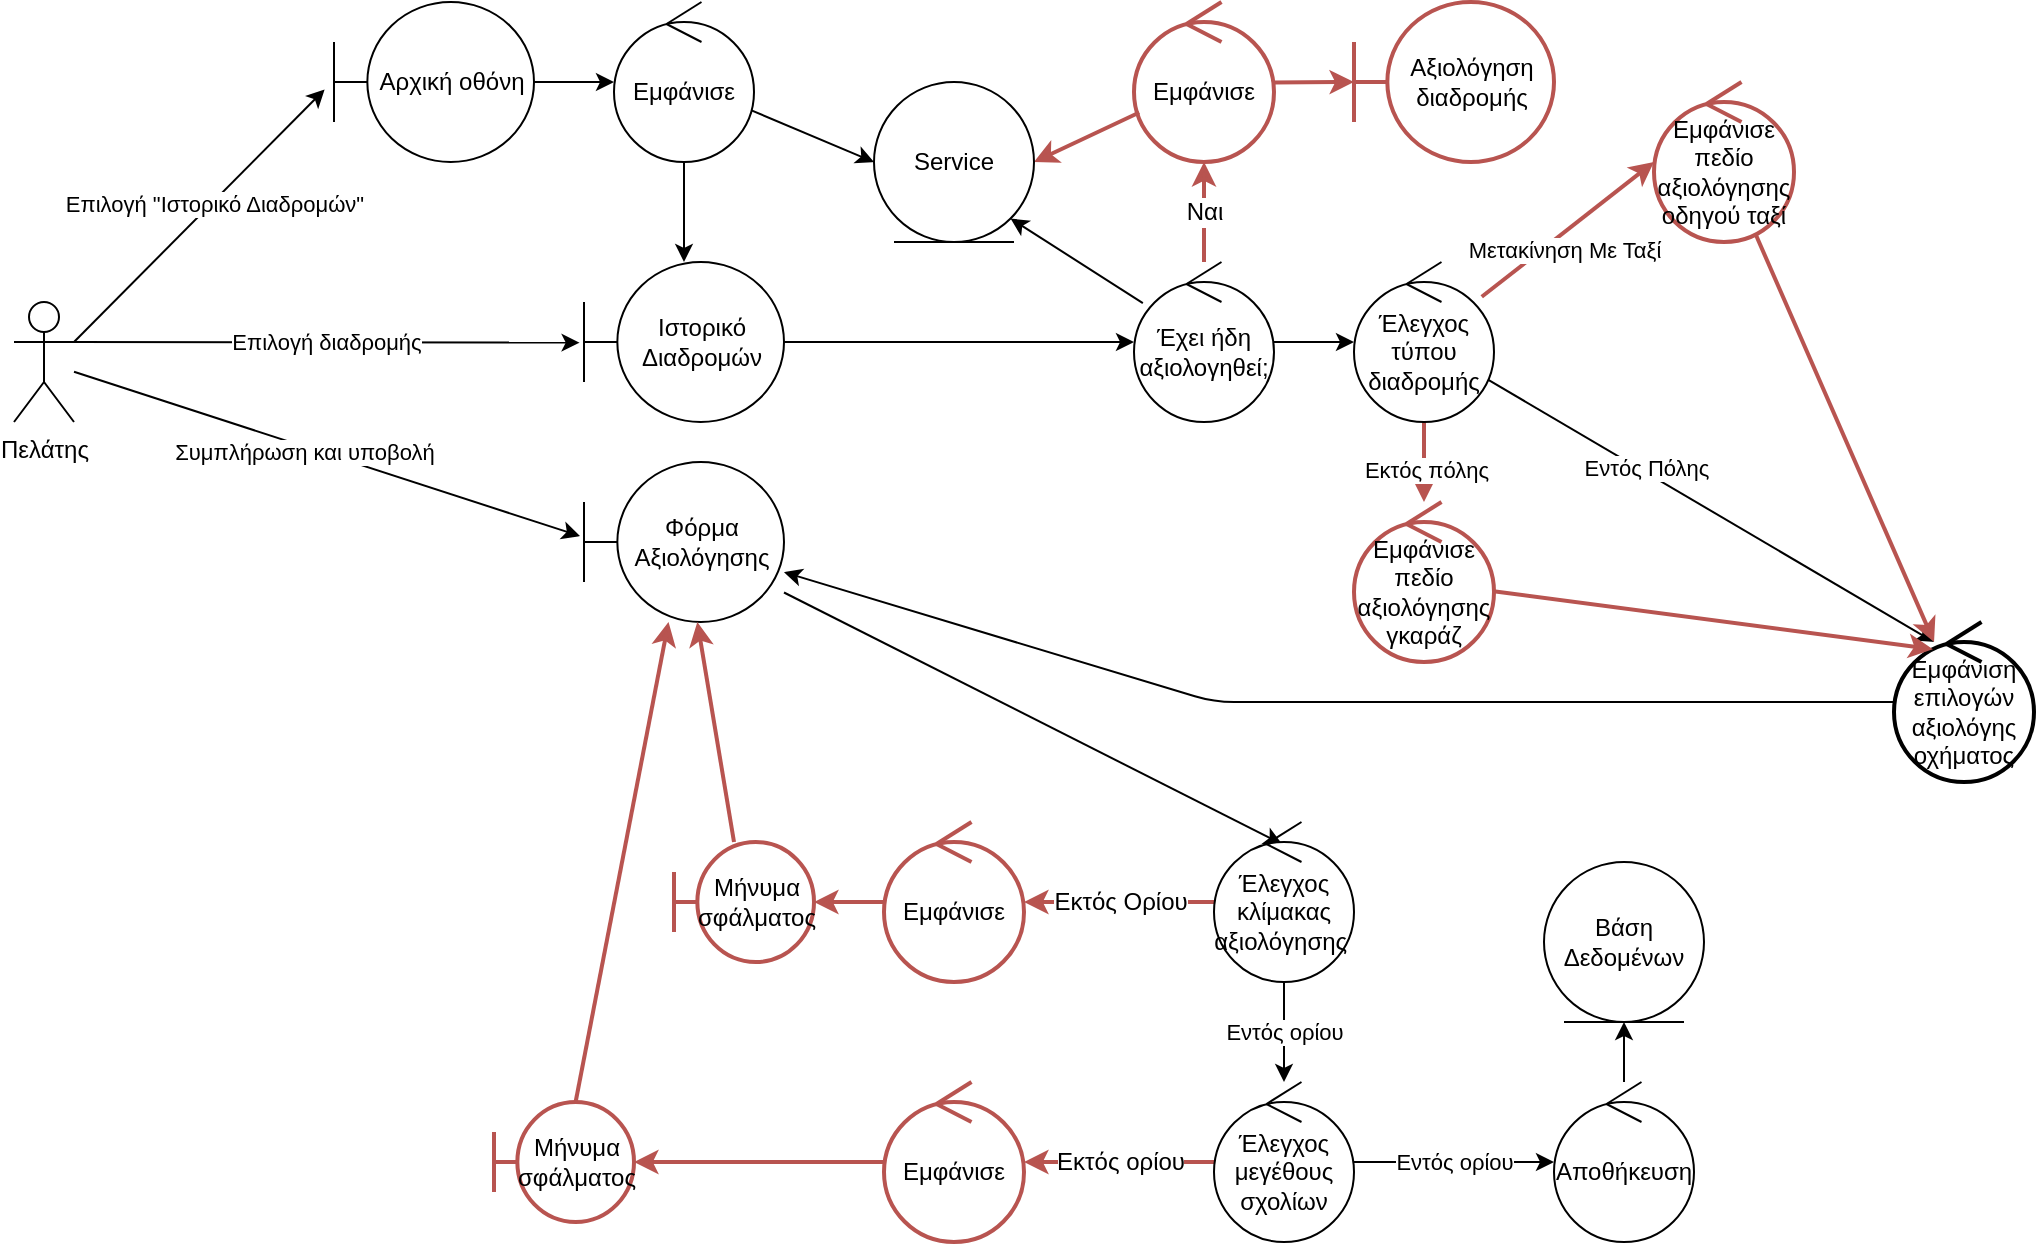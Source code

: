 <mxfile>
    <diagram id="tMwVYfzn25PWMmUZTQfm" name="Page-1">
        <mxGraphModel dx="2293" dy="952" grid="1" gridSize="10" guides="1" tooltips="1" connect="1" arrows="1" fold="1" page="1" pageScale="1" pageWidth="850" pageHeight="1100" math="0" shadow="0">
            <root>
                <mxCell id="0"/>
                <mxCell id="1" parent="0"/>
                <mxCell id="17" value="" style="edgeStyle=none;html=1;entryX=-0.047;entryY=0.547;entryDx=0;entryDy=0;entryPerimeter=0;exitX=1;exitY=0.333;exitDx=0;exitDy=0;exitPerimeter=0;" parent="1" source="2" target="57" edge="1">
                    <mxGeometry relative="1" as="geometry"/>
                </mxCell>
                <mxCell id="18" value="Επιλογή &quot;Ιστορικό Διαδρομών&quot;" style="edgeLabel;html=1;align=center;verticalAlign=middle;resizable=0;points=[];" parent="17" vertex="1" connectable="0">
                    <mxGeometry x="-0.355" y="-3" relative="1" as="geometry">
                        <mxPoint x="27" y="-31" as="offset"/>
                    </mxGeometry>
                </mxCell>
                <mxCell id="26" style="edgeStyle=none;html=1;entryX=-0.02;entryY=0.463;entryDx=0;entryDy=0;entryPerimeter=0;" parent="1" source="2" target="24" edge="1">
                    <mxGeometry relative="1" as="geometry"/>
                </mxCell>
                <mxCell id="27" value="Συμπλήρωση και υποβολή" style="edgeLabel;html=1;align=center;verticalAlign=middle;resizable=0;points=[];" parent="26" vertex="1" connectable="0">
                    <mxGeometry x="-0.088" y="-2" relative="1" as="geometry">
                        <mxPoint as="offset"/>
                    </mxGeometry>
                </mxCell>
                <mxCell id="66" value="Επιλογή διαδρομής" style="edgeStyle=none;html=1;exitX=1;exitY=0.333;exitDx=0;exitDy=0;exitPerimeter=0;entryX=-0.022;entryY=0.504;entryDx=0;entryDy=0;entryPerimeter=0;" edge="1" parent="1" source="2" target="10">
                    <mxGeometry relative="1" as="geometry"/>
                </mxCell>
                <mxCell id="2" value="Πελάτης" style="shape=umlActor;verticalLabelPosition=bottom;verticalAlign=top;html=1;" parent="1" vertex="1">
                    <mxGeometry x="-350" y="520" width="30" height="60" as="geometry"/>
                </mxCell>
                <mxCell id="14" value="" style="edgeStyle=none;html=1;entryX=0.286;entryY=0.125;entryDx=0;entryDy=0;entryPerimeter=0;" parent="1" source="8" target="15" edge="1">
                    <mxGeometry relative="1" as="geometry">
                        <mxPoint x="725" y="590" as="targetPoint"/>
                    </mxGeometry>
                </mxCell>
                <mxCell id="46" value="Εντός Πόλης" style="edgeLabel;html=1;align=center;verticalAlign=middle;resizable=0;points=[];" parent="14" vertex="1" connectable="0">
                    <mxGeometry x="-0.301" y="2" relative="1" as="geometry">
                        <mxPoint as="offset"/>
                    </mxGeometry>
                </mxCell>
                <mxCell id="43" style="edgeStyle=none;html=1;fontSize=12;fillColor=none;strokeColor=#b85450;strokeWidth=2;" parent="1" source="8" target="42" edge="1">
                    <mxGeometry relative="1" as="geometry"/>
                </mxCell>
                <mxCell id="45" value="Εκτός πόλης" style="edgeLabel;html=1;align=center;verticalAlign=middle;resizable=0;points=[];" parent="43" vertex="1" connectable="0">
                    <mxGeometry x="0.177" y="1" relative="1" as="geometry">
                        <mxPoint as="offset"/>
                    </mxGeometry>
                </mxCell>
                <mxCell id="48" style="edgeStyle=none;html=1;entryX=0;entryY=0.5;entryDx=0;entryDy=0;entryPerimeter=0;fontSize=12;fillColor=none;strokeColor=#b85450;strokeWidth=2;" parent="1" source="8" target="47" edge="1">
                    <mxGeometry relative="1" as="geometry"/>
                </mxCell>
                <mxCell id="49" value="Μετακίνηση Με Ταξί" style="edgeLabel;html=1;align=center;verticalAlign=middle;resizable=0;points=[];" parent="48" vertex="1" connectable="0">
                    <mxGeometry x="-0.3" relative="1" as="geometry">
                        <mxPoint x="11" as="offset"/>
                    </mxGeometry>
                </mxCell>
                <mxCell id="8" value="Έλεγχος τύπου διαδρομής" style="ellipse;shape=umlControl;whiteSpace=wrap;html=1;" parent="1" vertex="1">
                    <mxGeometry x="320" y="500" width="70" height="80" as="geometry"/>
                </mxCell>
                <mxCell id="69" value="" style="edgeStyle=none;html=1;" edge="1" parent="1" source="10" target="67">
                    <mxGeometry relative="1" as="geometry"/>
                </mxCell>
                <mxCell id="10" value="Ιστορικό Διαδρομών" style="shape=umlBoundary;whiteSpace=wrap;html=1;" parent="1" vertex="1">
                    <mxGeometry x="-65" y="500" width="100" height="80" as="geometry"/>
                </mxCell>
                <mxCell id="28" value="" style="edgeStyle=none;html=1;" parent="1" source="15" target="24" edge="1">
                    <mxGeometry relative="1" as="geometry">
                        <Array as="points">
                            <mxPoint x="490" y="720"/>
                            <mxPoint x="250" y="720"/>
                        </Array>
                    </mxGeometry>
                </mxCell>
                <mxCell id="15" value="Εμφάνιση επιλογών αξιολόγης οχήματος" style="ellipse;shape=umlControl;whiteSpace=wrap;html=1;fillColor=default;strokeColor=default;strokeWidth=2;" parent="1" vertex="1">
                    <mxGeometry x="590" y="680" width="70" height="80" as="geometry"/>
                </mxCell>
                <mxCell id="30" style="edgeStyle=none;html=1;entryX=0.486;entryY=0.138;entryDx=0;entryDy=0;entryPerimeter=0;" parent="1" source="24" target="29" edge="1">
                    <mxGeometry relative="1" as="geometry"/>
                </mxCell>
                <mxCell id="24" value="Φόρμα Αξιολόγησης" style="shape=umlBoundary;whiteSpace=wrap;html=1;" parent="1" vertex="1">
                    <mxGeometry x="-65" y="600" width="100" height="80" as="geometry"/>
                </mxCell>
                <mxCell id="32" value="Εντός ορίου" style="edgeStyle=none;html=1;" parent="1" source="29" target="31" edge="1">
                    <mxGeometry relative="1" as="geometry"/>
                </mxCell>
                <mxCell id="85" value="Εκτός Ορίου" style="edgeStyle=none;html=1;fontSize=12;fillColor=none;strokeColor=#b85450;strokeWidth=2;" edge="1" parent="1" source="29" target="51">
                    <mxGeometry relative="1" as="geometry"/>
                </mxCell>
                <mxCell id="29" value="Έλεγχος κλίμακας αξιολόγησης&amp;nbsp;" style="ellipse;shape=umlControl;whiteSpace=wrap;html=1;" parent="1" vertex="1">
                    <mxGeometry x="250" y="780" width="70" height="80" as="geometry"/>
                </mxCell>
                <mxCell id="34" value="Εντός ορίου" style="edgeStyle=none;html=1;" parent="1" source="31" target="33" edge="1">
                    <mxGeometry relative="1" as="geometry"/>
                </mxCell>
                <mxCell id="88" value="Εκτός ορίου" style="edgeStyle=none;html=1;fontSize=12;fillColor=none;strokeColor=#b85450;strokeWidth=2;" edge="1" parent="1" source="31" target="54">
                    <mxGeometry relative="1" as="geometry"/>
                </mxCell>
                <mxCell id="31" value="Έλεγχος μεγέθους σχολίων" style="ellipse;shape=umlControl;whiteSpace=wrap;html=1;" parent="1" vertex="1">
                    <mxGeometry x="250" y="910" width="70" height="80" as="geometry"/>
                </mxCell>
                <mxCell id="36" value="" style="edgeStyle=none;html=1;" parent="1" source="33" target="35" edge="1">
                    <mxGeometry relative="1" as="geometry"/>
                </mxCell>
                <mxCell id="33" value="Αποθήκευση" style="ellipse;shape=umlControl;whiteSpace=wrap;html=1;" parent="1" vertex="1">
                    <mxGeometry x="420" y="910" width="70" height="80" as="geometry"/>
                </mxCell>
                <mxCell id="35" value="Βάση Δεδομένων" style="ellipse;shape=umlEntity;whiteSpace=wrap;html=1;" parent="1" vertex="1">
                    <mxGeometry x="415" y="800" width="80" height="80" as="geometry"/>
                </mxCell>
                <mxCell id="84" style="edgeStyle=none;html=1;entryX=0.278;entryY=0.17;entryDx=0;entryDy=0;entryPerimeter=0;fontSize=12;fillColor=none;strokeColor=#b85450;strokeWidth=2;" edge="1" parent="1" source="42" target="15">
                    <mxGeometry relative="1" as="geometry">
                        <mxPoint x="580" y="690" as="targetPoint"/>
                    </mxGeometry>
                </mxCell>
                <mxCell id="42" value="Εμφάνισε πεδίο αξιολόγησης γκαράζ" style="ellipse;shape=umlControl;whiteSpace=wrap;html=1;strokeColor=#b85450;fillColor=none;strokeWidth=2;" parent="1" vertex="1">
                    <mxGeometry x="320" y="620" width="70" height="80" as="geometry"/>
                </mxCell>
                <mxCell id="50" style="edgeStyle=none;html=1;entryX=0.286;entryY=0.125;entryDx=0;entryDy=0;entryPerimeter=0;fontSize=12;fillColor=none;strokeColor=#b85450;strokeWidth=2;" parent="1" source="47" target="15" edge="1">
                    <mxGeometry relative="1" as="geometry"/>
                </mxCell>
                <mxCell id="47" value="Εμφάνισε πεδίο αξιολόγησης οδηγού ταξί" style="ellipse;shape=umlControl;whiteSpace=wrap;html=1;strokeColor=#b85450;fillColor=none;strokeWidth=2;" parent="1" vertex="1">
                    <mxGeometry x="470" y="410" width="70" height="80" as="geometry"/>
                </mxCell>
                <mxCell id="90" value="" style="edgeStyle=none;html=1;fontSize=12;fillColor=none;strokeColor=#b85450;strokeWidth=2;" edge="1" parent="1" source="51" target="89">
                    <mxGeometry relative="1" as="geometry"/>
                </mxCell>
                <mxCell id="51" value="Εμφάνισε" style="ellipse;shape=umlControl;whiteSpace=wrap;html=1;strokeColor=#b85450;fillColor=none;strokeWidth=2;" parent="1" vertex="1">
                    <mxGeometry x="85" y="780" width="70" height="80" as="geometry"/>
                </mxCell>
                <mxCell id="92" value="" style="edgeStyle=none;html=1;fontSize=12;fillColor=none;strokeColor=#b85450;strokeWidth=2;" edge="1" parent="1" source="54" target="91">
                    <mxGeometry relative="1" as="geometry"/>
                </mxCell>
                <mxCell id="54" value="Εμφάνισε" style="ellipse;shape=umlControl;whiteSpace=wrap;html=1;strokeColor=#b85450;fillColor=none;strokeWidth=2;" parent="1" vertex="1">
                    <mxGeometry x="85" y="910" width="70" height="80" as="geometry"/>
                </mxCell>
                <mxCell id="60" value="" style="edgeStyle=none;html=1;" edge="1" parent="1" source="57" target="59">
                    <mxGeometry relative="1" as="geometry"/>
                </mxCell>
                <mxCell id="57" value="Αρχική οθόνη" style="shape=umlBoundary;whiteSpace=wrap;html=1;" vertex="1" parent="1">
                    <mxGeometry x="-190" y="370" width="100" height="80" as="geometry"/>
                </mxCell>
                <mxCell id="62" value="" style="edgeStyle=none;html=1;" edge="1" parent="1" source="59" target="10">
                    <mxGeometry relative="1" as="geometry"/>
                </mxCell>
                <mxCell id="73" style="edgeStyle=none;html=1;entryX=0;entryY=0.5;entryDx=0;entryDy=0;" edge="1" parent="1" source="59" target="72">
                    <mxGeometry relative="1" as="geometry"/>
                </mxCell>
                <mxCell id="59" value="Εμφάνισε" style="ellipse;shape=umlControl;whiteSpace=wrap;html=1;" vertex="1" parent="1">
                    <mxGeometry x="-50" y="370" width="70" height="80" as="geometry"/>
                </mxCell>
                <mxCell id="71" value="Ναι" style="edgeStyle=none;html=1;fontSize=12;fillColor=none;strokeColor=#b85450;strokeWidth=2;" edge="1" parent="1" source="67" target="70">
                    <mxGeometry relative="1" as="geometry"/>
                </mxCell>
                <mxCell id="74" style="edgeStyle=none;html=1;entryX=1;entryY=1;entryDx=0;entryDy=0;" edge="1" parent="1" source="67" target="72">
                    <mxGeometry relative="1" as="geometry"/>
                </mxCell>
                <mxCell id="82" value="" style="edgeStyle=none;html=1;" edge="1" parent="1" source="67" target="8">
                    <mxGeometry relative="1" as="geometry"/>
                </mxCell>
                <mxCell id="67" value="Έχει ήδη αξιολογηθεί;" style="ellipse;shape=umlControl;whiteSpace=wrap;html=1;" vertex="1" parent="1">
                    <mxGeometry x="210" y="500" width="70" height="80" as="geometry"/>
                </mxCell>
                <mxCell id="75" style="edgeStyle=none;html=1;entryX=1;entryY=0.5;entryDx=0;entryDy=0;fontSize=12;fillColor=none;strokeColor=#b85450;strokeWidth=2;" edge="1" parent="1" source="70" target="72">
                    <mxGeometry relative="1" as="geometry"/>
                </mxCell>
                <mxCell id="77" value="" style="edgeStyle=none;html=1;fontSize=12;fillColor=none;strokeColor=#b85450;strokeWidth=2;" edge="1" parent="1" source="70" target="76">
                    <mxGeometry relative="1" as="geometry"/>
                </mxCell>
                <mxCell id="70" value="Εμφάνισε" style="ellipse;shape=umlControl;whiteSpace=wrap;html=1;fillColor=none;strokeColor=#b85450;strokeWidth=2;" vertex="1" parent="1">
                    <mxGeometry x="210" y="370" width="70" height="80" as="geometry"/>
                </mxCell>
                <mxCell id="72" value="Service" style="ellipse;shape=umlEntity;whiteSpace=wrap;html=1;" vertex="1" parent="1">
                    <mxGeometry x="80" y="410" width="80" height="80" as="geometry"/>
                </mxCell>
                <mxCell id="76" value="Aξιολόγηση διαδρομής" style="shape=umlBoundary;whiteSpace=wrap;html=1;fillColor=none;strokeColor=#b85450;strokeWidth=2;" vertex="1" parent="1">
                    <mxGeometry x="320" y="370" width="100" height="80" as="geometry"/>
                </mxCell>
                <mxCell id="94" style="edgeStyle=none;html=1;fontSize=12;fillColor=none;strokeColor=#b85450;strokeWidth=2;" edge="1" parent="1" source="89" target="24">
                    <mxGeometry relative="1" as="geometry"/>
                </mxCell>
                <mxCell id="89" value="Μήνυμα σφάλματος" style="shape=umlBoundary;whiteSpace=wrap;html=1;fillColor=none;strokeColor=#b85450;strokeWidth=2;" vertex="1" parent="1">
                    <mxGeometry x="-20" y="790" width="70" height="60" as="geometry"/>
                </mxCell>
                <mxCell id="93" style="edgeStyle=none;html=1;fontSize=12;fillColor=none;strokeColor=#b85450;strokeWidth=2;" edge="1" parent="1" source="91" target="24">
                    <mxGeometry relative="1" as="geometry"/>
                </mxCell>
                <mxCell id="91" value="Μήνυμα σφάλματος" style="shape=umlBoundary;whiteSpace=wrap;html=1;fillColor=none;strokeColor=#b85450;strokeWidth=2;" vertex="1" parent="1">
                    <mxGeometry x="-110" y="920" width="70" height="60" as="geometry"/>
                </mxCell>
            </root>
        </mxGraphModel>
    </diagram>
</mxfile>